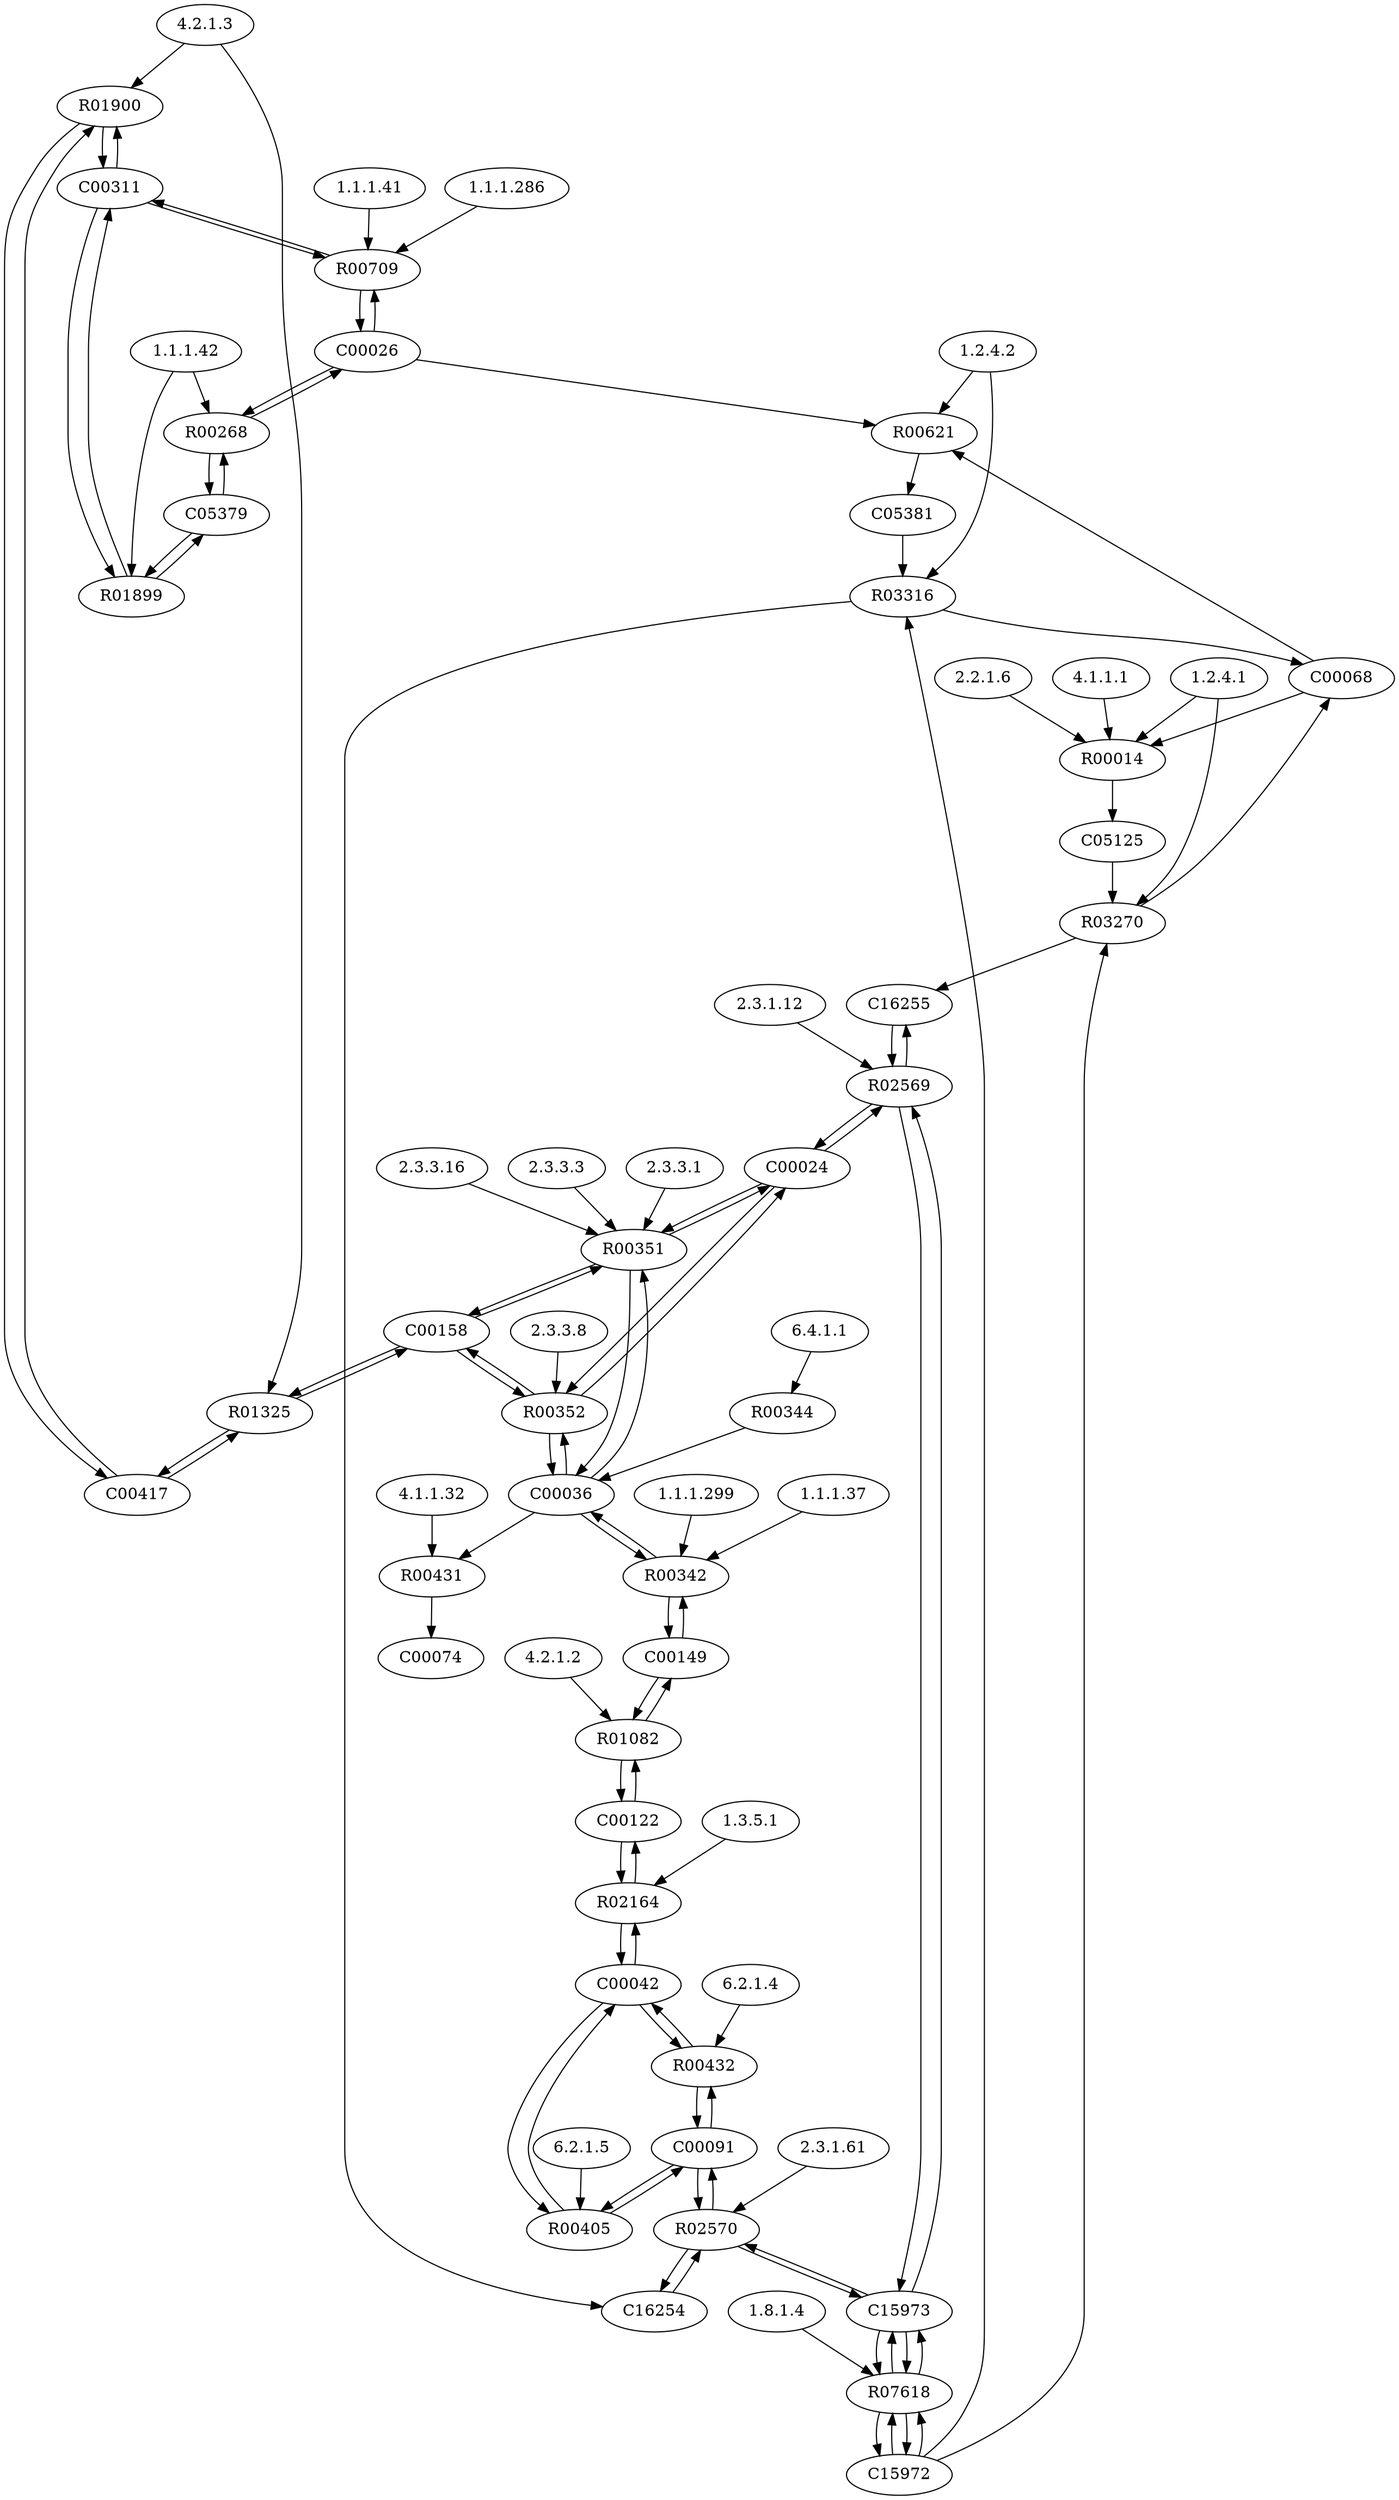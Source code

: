 digraph G {
"4.2.1.3" [type=E];
"1.8.1.4" [type=E];
"6.2.1.5" [type=E];
"2.3.1.61" [type=E];
"1.2.4.1" [type=E];
"4.1.1.1" [type=E];
"1.2.4.2" [type=E];
"2.3.3.1" [type=E];
"2.3.3.8" [type=E];
"1.3.5.1" [type=E];
"1.1.1.42" [type=E];
"1.1.1.286" [type=E];
"4.1.1.32" [type=E];
"2.3.1.12" [type=E];
"2.2.1.6" [type=E];
"1.1.1.41" [type=E];
"1.1.1.37" [type=E];
"4.2.1.2" [type=E];
"2.3.3.16" [type=E];
"6.2.1.4" [type=E];
"6.4.1.1" [type=E];
"2.3.3.3" [type=E];
"1.1.1.299" [type=E];
R03316 [type=R];
R00431 [type=R];
R01082 [type=R];
R00432 [type=R];
R03270 [type=R];
R00344 [type=R];
R02569 [type=R];
R00709 [type=R];
R01900 [type=R];
R00352 [type=R];
R00268 [type=R];
R07618 [type=R];
R00351 [type=R];
R00621 [type=R];
R01899 [type=R];
R02570 [type=R];
R00014 [type=R];
R02164 [type=R];
R01325 [type=R];
R00342 [type=R];
R00405 [type=R];
C00024 [type=C];
C00311 [type=C];
C00074 [type=C];
C00036 [type=C];
C00122 [type=C];
C00417 [type=C];
C00026 [type=C];
C05379 [type=C];
C15973 [type=C];
C00068 [type=C];
C05125 [type=C];
C00158 [type=C];
C00042 [type=C];
C00091 [type=C];
C16254 [type=C];
C00149 [type=C];
C15972 [type=C];
C16255 [type=C];
C05381 [type=C];
C15973 -> R07618;
R07618 -> C15973;
R07618 -> C15972;
C15972 -> R07618;
C00026 -> R00621;
C00068 -> R00621;
R00621 -> C05381;
C05381 -> R03316;
C15972 -> R03316;
R03316 -> C16254;
R03316 -> C00068;
C00091 -> R02570;
R02570 -> C00091;
C15973 -> R02570;
R02570 -> C15973;
R02570 -> C16254;
C16254 -> R02570;
C00042 -> R00405;
R00405 -> C00042;
R00405 -> C00091;
C00091 -> R00405;
C00042 -> R00432;
R00432 -> C00042;
R00432 -> C00091;
C00091 -> R00432;
C05379 -> R00268;
R00268 -> C05379;
R00268 -> C00026;
C00026 -> R00268;
C00311 -> R00709;
R00709 -> C00311;
R00709 -> C00026;
C00026 -> R00709;
C00311 -> R01899;
R01899 -> C00311;
R01899 -> C05379;
C05379 -> R01899;
C00024 -> R00352;
R00352 -> C00024;
C00036 -> R00352;
R00352 -> C00036;
R00352 -> C00158;
C00158 -> R00352;
C00042 -> R02164;
R02164 -> C00042;
R02164 -> C00122;
C00122 -> R02164;
C00149 -> R01082;
R01082 -> C00149;
R01082 -> C00122;
C00122 -> R01082;
C00417 -> R01900;
R01900 -> C00417;
R01900 -> C00311;
C00311 -> R01900;
C00158 -> R01325;
R01325 -> C00158;
R01325 -> C00417;
C00417 -> R01325;
C00024 -> R00351;
R00351 -> C00024;
C00036 -> R00351;
R00351 -> C00036;
R00351 -> C00158;
C00158 -> R00351;
C00149 -> R00342;
R00342 -> C00149;
R00342 -> C00036;
C00036 -> R00342;
R00344 -> C00036;
C00068 -> R00014;
R00014 -> C05125;
C15972 -> R03270;
C05125 -> R03270;
R03270 -> C16255;
R03270 -> C00068;
C15973 -> R07618;
R07618 -> C15973;
R07618 -> C15972;
C15972 -> R07618;
C15973 -> R02569;
R02569 -> C15973;
C00024 -> R02569;
R02569 -> C00024;
R02569 -> C16255;
C16255 -> R02569;
C00036 -> R00431;
R00431 -> C00074;
"1.2.4.2" -> R03316;
"4.1.1.32" -> R00431;
"4.2.1.2" -> R01082;
"6.2.1.4" -> R00432;
"1.2.4.1" -> R03270;
"6.4.1.1" -> R00344;
"2.3.1.12" -> R02569;
"1.1.1.41" -> R00709;
"1.1.1.286" -> R00709;
"4.2.1.3" -> R01900;
"2.3.3.8" -> R00352;
"1.1.1.42" -> R00268;
"1.8.1.4" -> R07618;
"2.3.3.1" -> R00351;
"2.3.3.3" -> R00351;
"2.3.3.16" -> R00351;
"1.2.4.2" -> R00621;
"1.1.1.42" -> R01899;
"2.3.1.61" -> R02570;
"1.2.4.1" -> R00014;
"2.2.1.6" -> R00014;
"4.1.1.1" -> R00014;
"1.3.5.1" -> R02164;
"4.2.1.3" -> R01325;
"1.1.1.37" -> R00342;
"1.1.1.299" -> R00342;
"6.2.1.5" -> R00405;
}
